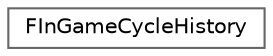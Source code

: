 digraph "Graphical Class Hierarchy"
{
 // INTERACTIVE_SVG=YES
 // LATEX_PDF_SIZE
  bgcolor="transparent";
  edge [fontname=Helvetica,fontsize=10,labelfontname=Helvetica,labelfontsize=10];
  node [fontname=Helvetica,fontsize=10,shape=box,height=0.2,width=0.4];
  rankdir="LR";
  Node0 [id="Node000000",label="FInGameCycleHistory",height=0.2,width=0.4,color="grey40", fillcolor="white", style="filled",URL="$db/d83/structFInGameCycleHistory.html",tooltip=" "];
}
